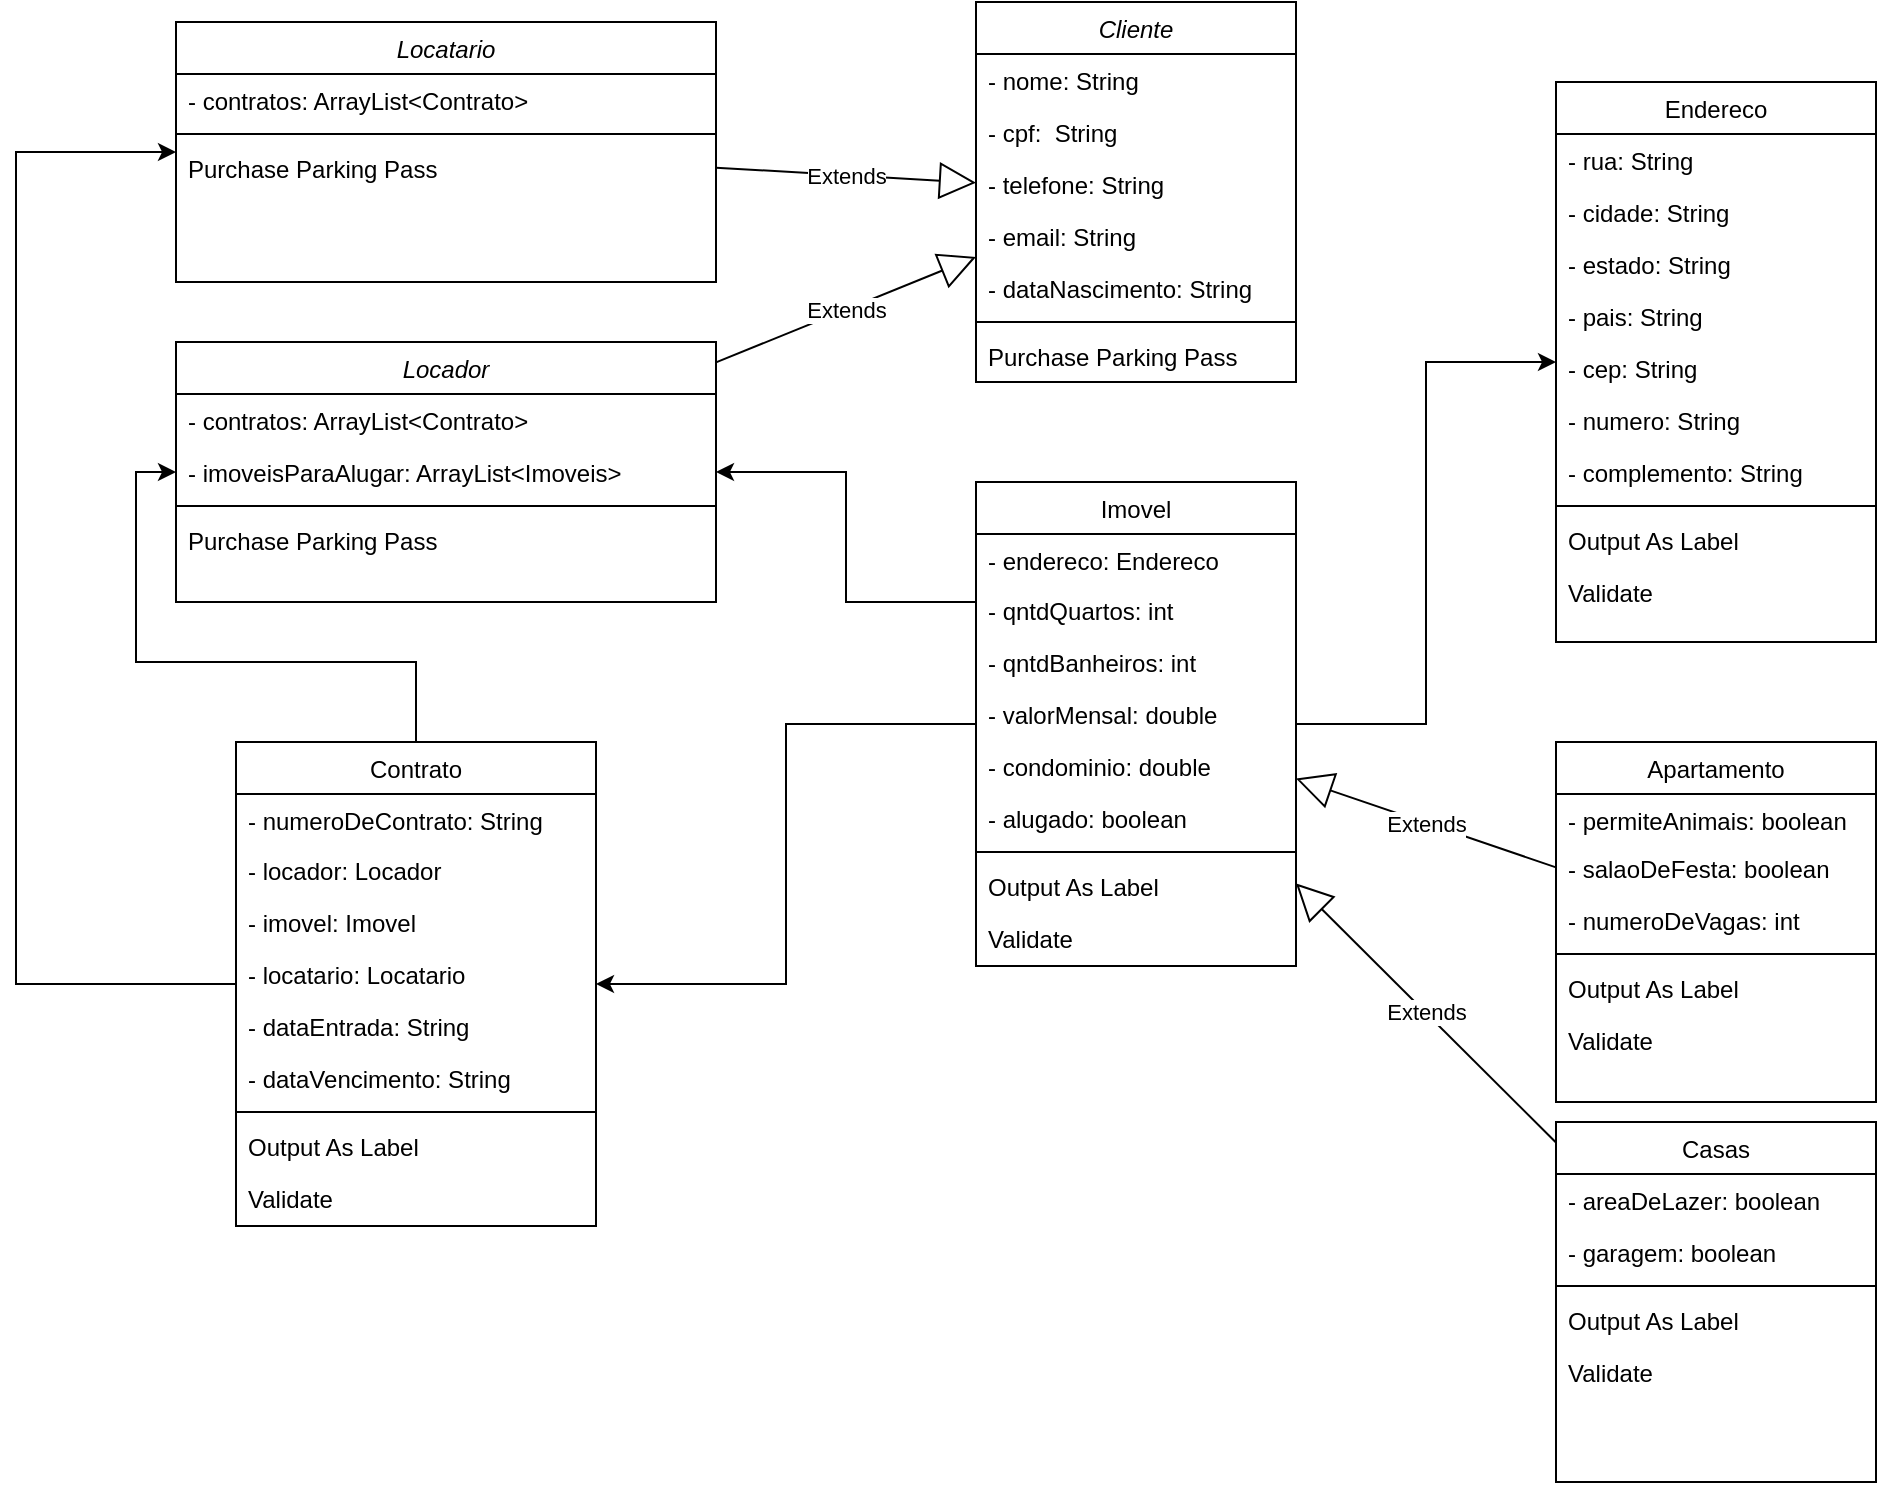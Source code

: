 <mxfile version="20.4.0" type="github">
  <diagram id="C5RBs43oDa-KdzZeNtuy" name="Page-1">
    <mxGraphModel dx="1021" dy="541" grid="1" gridSize="10" guides="1" tooltips="1" connect="1" arrows="1" fold="1" page="1" pageScale="1" pageWidth="2339" pageHeight="3300" math="0" shadow="0">
      <root>
        <mxCell id="WIyWlLk6GJQsqaUBKTNV-0" />
        <mxCell id="WIyWlLk6GJQsqaUBKTNV-1" parent="WIyWlLk6GJQsqaUBKTNV-0" />
        <mxCell id="zkfFHV4jXpPFQw0GAbJ--0" value="Cliente" style="swimlane;fontStyle=2;align=center;verticalAlign=top;childLayout=stackLayout;horizontal=1;startSize=26;horizontalStack=0;resizeParent=1;resizeLast=0;collapsible=1;marginBottom=0;rounded=0;shadow=0;strokeWidth=1;" parent="WIyWlLk6GJQsqaUBKTNV-1" vertex="1">
          <mxGeometry x="1100" y="550" width="160" height="190" as="geometry">
            <mxRectangle x="230" y="140" width="160" height="26" as="alternateBounds" />
          </mxGeometry>
        </mxCell>
        <mxCell id="zkfFHV4jXpPFQw0GAbJ--3" value="- nome: String" style="text;align=left;verticalAlign=top;spacingLeft=4;spacingRight=4;overflow=hidden;rotatable=0;points=[[0,0.5],[1,0.5]];portConstraint=eastwest;rounded=0;shadow=0;html=0;" parent="zkfFHV4jXpPFQw0GAbJ--0" vertex="1">
          <mxGeometry y="26" width="160" height="26" as="geometry" />
        </mxCell>
        <mxCell id="2DvMz8uYJHtaM2HcdKib-11" value="- cpf:  String" style="text;align=left;verticalAlign=top;spacingLeft=4;spacingRight=4;overflow=hidden;rotatable=0;points=[[0,0.5],[1,0.5]];portConstraint=eastwest;rounded=0;shadow=0;html=0;" vertex="1" parent="zkfFHV4jXpPFQw0GAbJ--0">
          <mxGeometry y="52" width="160" height="26" as="geometry" />
        </mxCell>
        <mxCell id="2DvMz8uYJHtaM2HcdKib-13" value="- telefone: String" style="text;align=left;verticalAlign=top;spacingLeft=4;spacingRight=4;overflow=hidden;rotatable=0;points=[[0,0.5],[1,0.5]];portConstraint=eastwest;rounded=0;shadow=0;html=0;" vertex="1" parent="zkfFHV4jXpPFQw0GAbJ--0">
          <mxGeometry y="78" width="160" height="26" as="geometry" />
        </mxCell>
        <mxCell id="2DvMz8uYJHtaM2HcdKib-14" value="- email: String" style="text;align=left;verticalAlign=top;spacingLeft=4;spacingRight=4;overflow=hidden;rotatable=0;points=[[0,0.5],[1,0.5]];portConstraint=eastwest;rounded=0;shadow=0;html=0;" vertex="1" parent="zkfFHV4jXpPFQw0GAbJ--0">
          <mxGeometry y="104" width="160" height="26" as="geometry" />
        </mxCell>
        <mxCell id="2DvMz8uYJHtaM2HcdKib-15" value="- dataNascimento: String" style="text;align=left;verticalAlign=top;spacingLeft=4;spacingRight=4;overflow=hidden;rotatable=0;points=[[0,0.5],[1,0.5]];portConstraint=eastwest;rounded=0;shadow=0;html=0;" vertex="1" parent="zkfFHV4jXpPFQw0GAbJ--0">
          <mxGeometry y="130" width="160" height="26" as="geometry" />
        </mxCell>
        <mxCell id="zkfFHV4jXpPFQw0GAbJ--4" value="" style="line;html=1;strokeWidth=1;align=left;verticalAlign=middle;spacingTop=-1;spacingLeft=3;spacingRight=3;rotatable=0;labelPosition=right;points=[];portConstraint=eastwest;" parent="zkfFHV4jXpPFQw0GAbJ--0" vertex="1">
          <mxGeometry y="156" width="160" height="8" as="geometry" />
        </mxCell>
        <mxCell id="zkfFHV4jXpPFQw0GAbJ--5" value="Purchase Parking Pass" style="text;align=left;verticalAlign=top;spacingLeft=4;spacingRight=4;overflow=hidden;rotatable=0;points=[[0,0.5],[1,0.5]];portConstraint=eastwest;" parent="zkfFHV4jXpPFQw0GAbJ--0" vertex="1">
          <mxGeometry y="164" width="160" height="26" as="geometry" />
        </mxCell>
        <mxCell id="zkfFHV4jXpPFQw0GAbJ--17" value="Endereco" style="swimlane;fontStyle=0;align=center;verticalAlign=top;childLayout=stackLayout;horizontal=1;startSize=26;horizontalStack=0;resizeParent=1;resizeLast=0;collapsible=1;marginBottom=0;rounded=0;shadow=0;strokeWidth=1;" parent="WIyWlLk6GJQsqaUBKTNV-1" vertex="1">
          <mxGeometry x="1390" y="590" width="160" height="280" as="geometry">
            <mxRectangle x="550" y="140" width="160" height="26" as="alternateBounds" />
          </mxGeometry>
        </mxCell>
        <mxCell id="zkfFHV4jXpPFQw0GAbJ--18" value="- rua: String" style="text;align=left;verticalAlign=top;spacingLeft=4;spacingRight=4;overflow=hidden;rotatable=0;points=[[0,0.5],[1,0.5]];portConstraint=eastwest;" parent="zkfFHV4jXpPFQw0GAbJ--17" vertex="1">
          <mxGeometry y="26" width="160" height="26" as="geometry" />
        </mxCell>
        <mxCell id="zkfFHV4jXpPFQw0GAbJ--20" value="- cidade: String" style="text;align=left;verticalAlign=top;spacingLeft=4;spacingRight=4;overflow=hidden;rotatable=0;points=[[0,0.5],[1,0.5]];portConstraint=eastwest;rounded=0;shadow=0;html=0;" parent="zkfFHV4jXpPFQw0GAbJ--17" vertex="1">
          <mxGeometry y="52" width="160" height="26" as="geometry" />
        </mxCell>
        <mxCell id="zkfFHV4jXpPFQw0GAbJ--21" value="- estado: String" style="text;align=left;verticalAlign=top;spacingLeft=4;spacingRight=4;overflow=hidden;rotatable=0;points=[[0,0.5],[1,0.5]];portConstraint=eastwest;rounded=0;shadow=0;html=0;" parent="zkfFHV4jXpPFQw0GAbJ--17" vertex="1">
          <mxGeometry y="78" width="160" height="26" as="geometry" />
        </mxCell>
        <mxCell id="zkfFHV4jXpPFQw0GAbJ--22" value="- pais: String&#xa;" style="text;align=left;verticalAlign=top;spacingLeft=4;spacingRight=4;overflow=hidden;rotatable=0;points=[[0,0.5],[1,0.5]];portConstraint=eastwest;rounded=0;shadow=0;html=0;" parent="zkfFHV4jXpPFQw0GAbJ--17" vertex="1">
          <mxGeometry y="104" width="160" height="26" as="geometry" />
        </mxCell>
        <mxCell id="2DvMz8uYJHtaM2HcdKib-8" value="- cep: String&#xa;" style="text;align=left;verticalAlign=top;spacingLeft=4;spacingRight=4;overflow=hidden;rotatable=0;points=[[0,0.5],[1,0.5]];portConstraint=eastwest;rounded=0;shadow=0;html=0;" vertex="1" parent="zkfFHV4jXpPFQw0GAbJ--17">
          <mxGeometry y="130" width="160" height="26" as="geometry" />
        </mxCell>
        <mxCell id="2DvMz8uYJHtaM2HcdKib-9" value="- numero: String" style="text;align=left;verticalAlign=top;spacingLeft=4;spacingRight=4;overflow=hidden;rotatable=0;points=[[0,0.5],[1,0.5]];portConstraint=eastwest;rounded=0;shadow=0;html=0;" vertex="1" parent="zkfFHV4jXpPFQw0GAbJ--17">
          <mxGeometry y="156" width="160" height="26" as="geometry" />
        </mxCell>
        <mxCell id="2DvMz8uYJHtaM2HcdKib-10" value="- complemento: String" style="text;align=left;verticalAlign=top;spacingLeft=4;spacingRight=4;overflow=hidden;rotatable=0;points=[[0,0.5],[1,0.5]];portConstraint=eastwest;rounded=0;shadow=0;html=0;" vertex="1" parent="zkfFHV4jXpPFQw0GAbJ--17">
          <mxGeometry y="182" width="160" height="26" as="geometry" />
        </mxCell>
        <mxCell id="zkfFHV4jXpPFQw0GAbJ--23" value="" style="line;html=1;strokeWidth=1;align=left;verticalAlign=middle;spacingTop=-1;spacingLeft=3;spacingRight=3;rotatable=0;labelPosition=right;points=[];portConstraint=eastwest;" parent="zkfFHV4jXpPFQw0GAbJ--17" vertex="1">
          <mxGeometry y="208" width="160" height="8" as="geometry" />
        </mxCell>
        <mxCell id="zkfFHV4jXpPFQw0GAbJ--25" value="Output As Label" style="text;align=left;verticalAlign=top;spacingLeft=4;spacingRight=4;overflow=hidden;rotatable=0;points=[[0,0.5],[1,0.5]];portConstraint=eastwest;" parent="zkfFHV4jXpPFQw0GAbJ--17" vertex="1">
          <mxGeometry y="216" width="160" height="26" as="geometry" />
        </mxCell>
        <mxCell id="zkfFHV4jXpPFQw0GAbJ--24" value="Validate" style="text;align=left;verticalAlign=top;spacingLeft=4;spacingRight=4;overflow=hidden;rotatable=0;points=[[0,0.5],[1,0.5]];portConstraint=eastwest;" parent="zkfFHV4jXpPFQw0GAbJ--17" vertex="1">
          <mxGeometry y="242" width="160" height="26" as="geometry" />
        </mxCell>
        <mxCell id="2DvMz8uYJHtaM2HcdKib-17" value="Locador" style="swimlane;fontStyle=2;align=center;verticalAlign=top;childLayout=stackLayout;horizontal=1;startSize=26;horizontalStack=0;resizeParent=1;resizeLast=0;collapsible=1;marginBottom=0;rounded=0;shadow=0;strokeWidth=1;" vertex="1" parent="WIyWlLk6GJQsqaUBKTNV-1">
          <mxGeometry x="700" y="720" width="270" height="130" as="geometry">
            <mxRectangle x="230" y="140" width="160" height="26" as="alternateBounds" />
          </mxGeometry>
        </mxCell>
        <mxCell id="2DvMz8uYJHtaM2HcdKib-19" value="- contratos: ArrayList&lt;Contrato&gt;" style="text;align=left;verticalAlign=top;spacingLeft=4;spacingRight=4;overflow=hidden;rotatable=0;points=[[0,0.5],[1,0.5]];portConstraint=eastwest;rounded=0;shadow=0;html=0;" vertex="1" parent="2DvMz8uYJHtaM2HcdKib-17">
          <mxGeometry y="26" width="270" height="26" as="geometry" />
        </mxCell>
        <mxCell id="2DvMz8uYJHtaM2HcdKib-20" value="- imoveisParaAlugar: ArrayList&lt;Imoveis&gt;" style="text;align=left;verticalAlign=top;spacingLeft=4;spacingRight=4;overflow=hidden;rotatable=0;points=[[0,0.5],[1,0.5]];portConstraint=eastwest;rounded=0;shadow=0;html=0;" vertex="1" parent="2DvMz8uYJHtaM2HcdKib-17">
          <mxGeometry y="52" width="270" height="26" as="geometry" />
        </mxCell>
        <mxCell id="2DvMz8uYJHtaM2HcdKib-23" value="" style="line;html=1;strokeWidth=1;align=left;verticalAlign=middle;spacingTop=-1;spacingLeft=3;spacingRight=3;rotatable=0;labelPosition=right;points=[];portConstraint=eastwest;" vertex="1" parent="2DvMz8uYJHtaM2HcdKib-17">
          <mxGeometry y="78" width="270" height="8" as="geometry" />
        </mxCell>
        <mxCell id="2DvMz8uYJHtaM2HcdKib-24" value="Purchase Parking Pass" style="text;align=left;verticalAlign=top;spacingLeft=4;spacingRight=4;overflow=hidden;rotatable=0;points=[[0,0.5],[1,0.5]];portConstraint=eastwest;" vertex="1" parent="2DvMz8uYJHtaM2HcdKib-17">
          <mxGeometry y="86" width="270" height="26" as="geometry" />
        </mxCell>
        <mxCell id="2DvMz8uYJHtaM2HcdKib-27" value="Locatario" style="swimlane;fontStyle=2;align=center;verticalAlign=top;childLayout=stackLayout;horizontal=1;startSize=26;horizontalStack=0;resizeParent=1;resizeLast=0;collapsible=1;marginBottom=0;rounded=0;shadow=0;strokeWidth=1;" vertex="1" parent="WIyWlLk6GJQsqaUBKTNV-1">
          <mxGeometry x="700" y="560" width="270" height="130" as="geometry">
            <mxRectangle x="230" y="140" width="160" height="26" as="alternateBounds" />
          </mxGeometry>
        </mxCell>
        <mxCell id="2DvMz8uYJHtaM2HcdKib-28" value="- contratos: ArrayList&lt;Contrato&gt;" style="text;align=left;verticalAlign=top;spacingLeft=4;spacingRight=4;overflow=hidden;rotatable=0;points=[[0,0.5],[1,0.5]];portConstraint=eastwest;rounded=0;shadow=0;html=0;" vertex="1" parent="2DvMz8uYJHtaM2HcdKib-27">
          <mxGeometry y="26" width="270" height="26" as="geometry" />
        </mxCell>
        <mxCell id="2DvMz8uYJHtaM2HcdKib-30" value="" style="line;html=1;strokeWidth=1;align=left;verticalAlign=middle;spacingTop=-1;spacingLeft=3;spacingRight=3;rotatable=0;labelPosition=right;points=[];portConstraint=eastwest;" vertex="1" parent="2DvMz8uYJHtaM2HcdKib-27">
          <mxGeometry y="52" width="270" height="8" as="geometry" />
        </mxCell>
        <mxCell id="2DvMz8uYJHtaM2HcdKib-31" value="Purchase Parking Pass" style="text;align=left;verticalAlign=top;spacingLeft=4;spacingRight=4;overflow=hidden;rotatable=0;points=[[0,0.5],[1,0.5]];portConstraint=eastwest;" vertex="1" parent="2DvMz8uYJHtaM2HcdKib-27">
          <mxGeometry y="60" width="270" height="26" as="geometry" />
        </mxCell>
        <mxCell id="2DvMz8uYJHtaM2HcdKib-42" value="Extends" style="endArrow=block;endSize=16;endFill=0;html=1;rounded=0;" edge="1" parent="WIyWlLk6GJQsqaUBKTNV-1" source="2DvMz8uYJHtaM2HcdKib-17" target="zkfFHV4jXpPFQw0GAbJ--0">
          <mxGeometry width="160" relative="1" as="geometry">
            <mxPoint x="880" y="640" as="sourcePoint" />
            <mxPoint x="1040" y="640" as="targetPoint" />
          </mxGeometry>
        </mxCell>
        <mxCell id="2DvMz8uYJHtaM2HcdKib-44" value="Extends" style="endArrow=block;endSize=16;endFill=0;html=1;rounded=0;" edge="1" parent="WIyWlLk6GJQsqaUBKTNV-1" source="2DvMz8uYJHtaM2HcdKib-27" target="zkfFHV4jXpPFQw0GAbJ--0">
          <mxGeometry width="160" relative="1" as="geometry">
            <mxPoint x="920" y="688.333" as="sourcePoint" />
            <mxPoint x="1110" y="664.877" as="targetPoint" />
          </mxGeometry>
        </mxCell>
        <mxCell id="2DvMz8uYJHtaM2HcdKib-64" value="Apartamento" style="swimlane;fontStyle=0;align=center;verticalAlign=top;childLayout=stackLayout;horizontal=1;startSize=26;horizontalStack=0;resizeParent=1;resizeLast=0;collapsible=1;marginBottom=0;rounded=0;shadow=0;strokeWidth=1;" vertex="1" parent="WIyWlLk6GJQsqaUBKTNV-1">
          <mxGeometry x="1390" y="920" width="160" height="180" as="geometry">
            <mxRectangle x="550" y="140" width="160" height="26" as="alternateBounds" />
          </mxGeometry>
        </mxCell>
        <mxCell id="2DvMz8uYJHtaM2HcdKib-65" value="- permiteAnimais: boolean" style="text;align=left;verticalAlign=top;spacingLeft=4;spacingRight=4;overflow=hidden;rotatable=0;points=[[0,0.5],[1,0.5]];portConstraint=eastwest;" vertex="1" parent="2DvMz8uYJHtaM2HcdKib-64">
          <mxGeometry y="26" width="160" height="24" as="geometry" />
        </mxCell>
        <mxCell id="2DvMz8uYJHtaM2HcdKib-66" value="- salaoDeFesta: boolean" style="text;align=left;verticalAlign=top;spacingLeft=4;spacingRight=4;overflow=hidden;rotatable=0;points=[[0,0.5],[1,0.5]];portConstraint=eastwest;rounded=0;shadow=0;html=0;" vertex="1" parent="2DvMz8uYJHtaM2HcdKib-64">
          <mxGeometry y="50" width="160" height="26" as="geometry" />
        </mxCell>
        <mxCell id="2DvMz8uYJHtaM2HcdKib-67" value="- numeroDeVagas: int" style="text;align=left;verticalAlign=top;spacingLeft=4;spacingRight=4;overflow=hidden;rotatable=0;points=[[0,0.5],[1,0.5]];portConstraint=eastwest;rounded=0;shadow=0;html=0;" vertex="1" parent="2DvMz8uYJHtaM2HcdKib-64">
          <mxGeometry y="76" width="160" height="26" as="geometry" />
        </mxCell>
        <mxCell id="2DvMz8uYJHtaM2HcdKib-72" value="" style="line;html=1;strokeWidth=1;align=left;verticalAlign=middle;spacingTop=-1;spacingLeft=3;spacingRight=3;rotatable=0;labelPosition=right;points=[];portConstraint=eastwest;" vertex="1" parent="2DvMz8uYJHtaM2HcdKib-64">
          <mxGeometry y="102" width="160" height="8" as="geometry" />
        </mxCell>
        <mxCell id="2DvMz8uYJHtaM2HcdKib-73" value="Output As Label" style="text;align=left;verticalAlign=top;spacingLeft=4;spacingRight=4;overflow=hidden;rotatable=0;points=[[0,0.5],[1,0.5]];portConstraint=eastwest;" vertex="1" parent="2DvMz8uYJHtaM2HcdKib-64">
          <mxGeometry y="110" width="160" height="26" as="geometry" />
        </mxCell>
        <mxCell id="2DvMz8uYJHtaM2HcdKib-74" value="Validate" style="text;align=left;verticalAlign=top;spacingLeft=4;spacingRight=4;overflow=hidden;rotatable=0;points=[[0,0.5],[1,0.5]];portConstraint=eastwest;" vertex="1" parent="2DvMz8uYJHtaM2HcdKib-64">
          <mxGeometry y="136" width="160" height="26" as="geometry" />
        </mxCell>
        <mxCell id="2DvMz8uYJHtaM2HcdKib-77" value="Casas" style="swimlane;fontStyle=0;align=center;verticalAlign=top;childLayout=stackLayout;horizontal=1;startSize=26;horizontalStack=0;resizeParent=1;resizeLast=0;collapsible=1;marginBottom=0;rounded=0;shadow=0;strokeWidth=1;" vertex="1" parent="WIyWlLk6GJQsqaUBKTNV-1">
          <mxGeometry x="1390" y="1110" width="160" height="180" as="geometry">
            <mxRectangle x="550" y="140" width="160" height="26" as="alternateBounds" />
          </mxGeometry>
        </mxCell>
        <mxCell id="2DvMz8uYJHtaM2HcdKib-79" value="- areaDeLazer: boolean" style="text;align=left;verticalAlign=top;spacingLeft=4;spacingRight=4;overflow=hidden;rotatable=0;points=[[0,0.5],[1,0.5]];portConstraint=eastwest;rounded=0;shadow=0;html=0;" vertex="1" parent="2DvMz8uYJHtaM2HcdKib-77">
          <mxGeometry y="26" width="160" height="26" as="geometry" />
        </mxCell>
        <mxCell id="2DvMz8uYJHtaM2HcdKib-80" value="- garagem: boolean" style="text;align=left;verticalAlign=top;spacingLeft=4;spacingRight=4;overflow=hidden;rotatable=0;points=[[0,0.5],[1,0.5]];portConstraint=eastwest;rounded=0;shadow=0;html=0;" vertex="1" parent="2DvMz8uYJHtaM2HcdKib-77">
          <mxGeometry y="52" width="160" height="26" as="geometry" />
        </mxCell>
        <mxCell id="2DvMz8uYJHtaM2HcdKib-81" value="" style="line;html=1;strokeWidth=1;align=left;verticalAlign=middle;spacingTop=-1;spacingLeft=3;spacingRight=3;rotatable=0;labelPosition=right;points=[];portConstraint=eastwest;" vertex="1" parent="2DvMz8uYJHtaM2HcdKib-77">
          <mxGeometry y="78" width="160" height="8" as="geometry" />
        </mxCell>
        <mxCell id="2DvMz8uYJHtaM2HcdKib-82" value="Output As Label" style="text;align=left;verticalAlign=top;spacingLeft=4;spacingRight=4;overflow=hidden;rotatable=0;points=[[0,0.5],[1,0.5]];portConstraint=eastwest;" vertex="1" parent="2DvMz8uYJHtaM2HcdKib-77">
          <mxGeometry y="86" width="160" height="26" as="geometry" />
        </mxCell>
        <mxCell id="2DvMz8uYJHtaM2HcdKib-83" value="Validate" style="text;align=left;verticalAlign=top;spacingLeft=4;spacingRight=4;overflow=hidden;rotatable=0;points=[[0,0.5],[1,0.5]];portConstraint=eastwest;" vertex="1" parent="2DvMz8uYJHtaM2HcdKib-77">
          <mxGeometry y="112" width="160" height="26" as="geometry" />
        </mxCell>
        <mxCell id="2DvMz8uYJHtaM2HcdKib-99" style="edgeStyle=orthogonalEdgeStyle;rounded=0;orthogonalLoop=1;jettySize=auto;html=1;" edge="1" parent="WIyWlLk6GJQsqaUBKTNV-1" source="2DvMz8uYJHtaM2HcdKib-85" target="zkfFHV4jXpPFQw0GAbJ--17">
          <mxGeometry relative="1" as="geometry" />
        </mxCell>
        <mxCell id="2DvMz8uYJHtaM2HcdKib-102" style="edgeStyle=orthogonalEdgeStyle;rounded=0;orthogonalLoop=1;jettySize=auto;html=1;" edge="1" parent="WIyWlLk6GJQsqaUBKTNV-1" source="2DvMz8uYJHtaM2HcdKib-85" target="2DvMz8uYJHtaM2HcdKib-17">
          <mxGeometry relative="1" as="geometry">
            <Array as="points">
              <mxPoint x="1035" y="850" />
              <mxPoint x="1035" y="785" />
            </Array>
          </mxGeometry>
        </mxCell>
        <mxCell id="2DvMz8uYJHtaM2HcdKib-116" style="edgeStyle=orthogonalEdgeStyle;rounded=0;orthogonalLoop=1;jettySize=auto;html=1;" edge="1" parent="WIyWlLk6GJQsqaUBKTNV-1" source="2DvMz8uYJHtaM2HcdKib-85" target="2DvMz8uYJHtaM2HcdKib-103">
          <mxGeometry relative="1" as="geometry" />
        </mxCell>
        <mxCell id="2DvMz8uYJHtaM2HcdKib-85" value="Imovel" style="swimlane;fontStyle=0;align=center;verticalAlign=top;childLayout=stackLayout;horizontal=1;startSize=26;horizontalStack=0;resizeParent=1;resizeLast=0;collapsible=1;marginBottom=0;rounded=0;shadow=0;strokeWidth=1;" vertex="1" parent="WIyWlLk6GJQsqaUBKTNV-1">
          <mxGeometry x="1100" y="790" width="160" height="242" as="geometry">
            <mxRectangle x="550" y="140" width="160" height="26" as="alternateBounds" />
          </mxGeometry>
        </mxCell>
        <mxCell id="2DvMz8uYJHtaM2HcdKib-100" value="- endereco: Endereco" style="text;align=left;verticalAlign=top;spacingLeft=4;spacingRight=4;overflow=hidden;rotatable=0;points=[[0,0.5],[1,0.5]];portConstraint=eastwest;rounded=0;shadow=0;html=0;" vertex="1" parent="2DvMz8uYJHtaM2HcdKib-85">
          <mxGeometry y="26" width="160" height="25" as="geometry" />
        </mxCell>
        <mxCell id="2DvMz8uYJHtaM2HcdKib-86" value="- qntdQuartos: int" style="text;align=left;verticalAlign=top;spacingLeft=4;spacingRight=4;overflow=hidden;rotatable=0;points=[[0,0.5],[1,0.5]];portConstraint=eastwest;rounded=0;shadow=0;html=0;" vertex="1" parent="2DvMz8uYJHtaM2HcdKib-85">
          <mxGeometry y="51" width="160" height="26" as="geometry" />
        </mxCell>
        <mxCell id="2DvMz8uYJHtaM2HcdKib-87" value="- qntdBanheiros: int" style="text;align=left;verticalAlign=top;spacingLeft=4;spacingRight=4;overflow=hidden;rotatable=0;points=[[0,0.5],[1,0.5]];portConstraint=eastwest;rounded=0;shadow=0;html=0;" vertex="1" parent="2DvMz8uYJHtaM2HcdKib-85">
          <mxGeometry y="77" width="160" height="26" as="geometry" />
        </mxCell>
        <mxCell id="2DvMz8uYJHtaM2HcdKib-93" value="- valorMensal: double" style="text;align=left;verticalAlign=top;spacingLeft=4;spacingRight=4;overflow=hidden;rotatable=0;points=[[0,0.5],[1,0.5]];portConstraint=eastwest;rounded=0;shadow=0;html=0;" vertex="1" parent="2DvMz8uYJHtaM2HcdKib-85">
          <mxGeometry y="103" width="160" height="26" as="geometry" />
        </mxCell>
        <mxCell id="2DvMz8uYJHtaM2HcdKib-97" value="- condominio: double" style="text;align=left;verticalAlign=top;spacingLeft=4;spacingRight=4;overflow=hidden;rotatable=0;points=[[0,0.5],[1,0.5]];portConstraint=eastwest;rounded=0;shadow=0;html=0;" vertex="1" parent="2DvMz8uYJHtaM2HcdKib-85">
          <mxGeometry y="129" width="160" height="26" as="geometry" />
        </mxCell>
        <mxCell id="2DvMz8uYJHtaM2HcdKib-98" value="- alugado: boolean" style="text;align=left;verticalAlign=top;spacingLeft=4;spacingRight=4;overflow=hidden;rotatable=0;points=[[0,0.5],[1,0.5]];portConstraint=eastwest;rounded=0;shadow=0;html=0;" vertex="1" parent="2DvMz8uYJHtaM2HcdKib-85">
          <mxGeometry y="155" width="160" height="26" as="geometry" />
        </mxCell>
        <mxCell id="2DvMz8uYJHtaM2HcdKib-88" value="" style="line;html=1;strokeWidth=1;align=left;verticalAlign=middle;spacingTop=-1;spacingLeft=3;spacingRight=3;rotatable=0;labelPosition=right;points=[];portConstraint=eastwest;" vertex="1" parent="2DvMz8uYJHtaM2HcdKib-85">
          <mxGeometry y="181" width="160" height="8" as="geometry" />
        </mxCell>
        <mxCell id="2DvMz8uYJHtaM2HcdKib-89" value="Output As Label" style="text;align=left;verticalAlign=top;spacingLeft=4;spacingRight=4;overflow=hidden;rotatable=0;points=[[0,0.5],[1,0.5]];portConstraint=eastwest;" vertex="1" parent="2DvMz8uYJHtaM2HcdKib-85">
          <mxGeometry y="189" width="160" height="26" as="geometry" />
        </mxCell>
        <mxCell id="2DvMz8uYJHtaM2HcdKib-90" value="Validate" style="text;align=left;verticalAlign=top;spacingLeft=4;spacingRight=4;overflow=hidden;rotatable=0;points=[[0,0.5],[1,0.5]];portConstraint=eastwest;" vertex="1" parent="2DvMz8uYJHtaM2HcdKib-85">
          <mxGeometry y="215" width="160" height="26" as="geometry" />
        </mxCell>
        <mxCell id="2DvMz8uYJHtaM2HcdKib-95" value="Extends" style="endArrow=block;endSize=16;endFill=0;html=1;rounded=0;" edge="1" parent="WIyWlLk6GJQsqaUBKTNV-1" source="2DvMz8uYJHtaM2HcdKib-64" target="2DvMz8uYJHtaM2HcdKib-85">
          <mxGeometry width="160" relative="1" as="geometry">
            <mxPoint x="1300" y="969.996" as="sourcePoint" />
            <mxPoint x="1470" y="912.593" as="targetPoint" />
          </mxGeometry>
        </mxCell>
        <mxCell id="2DvMz8uYJHtaM2HcdKib-96" value="Extends" style="endArrow=block;endSize=16;endFill=0;html=1;rounded=0;" edge="1" parent="WIyWlLk6GJQsqaUBKTNV-1" source="2DvMz8uYJHtaM2HcdKib-77" target="2DvMz8uYJHtaM2HcdKib-85">
          <mxGeometry width="160" relative="1" as="geometry">
            <mxPoint x="1490" y="1015.263" as="sourcePoint" />
            <mxPoint x="1270" y="919.737" as="targetPoint" />
          </mxGeometry>
        </mxCell>
        <mxCell id="2DvMz8uYJHtaM2HcdKib-114" style="edgeStyle=orthogonalEdgeStyle;rounded=0;orthogonalLoop=1;jettySize=auto;html=1;" edge="1" parent="WIyWlLk6GJQsqaUBKTNV-1" source="2DvMz8uYJHtaM2HcdKib-103" target="2DvMz8uYJHtaM2HcdKib-17">
          <mxGeometry relative="1" as="geometry">
            <Array as="points">
              <mxPoint x="820" y="880" />
              <mxPoint x="680" y="880" />
              <mxPoint x="680" y="785" />
            </Array>
          </mxGeometry>
        </mxCell>
        <mxCell id="2DvMz8uYJHtaM2HcdKib-115" style="edgeStyle=orthogonalEdgeStyle;rounded=0;orthogonalLoop=1;jettySize=auto;html=1;" edge="1" parent="WIyWlLk6GJQsqaUBKTNV-1" source="2DvMz8uYJHtaM2HcdKib-103" target="2DvMz8uYJHtaM2HcdKib-27">
          <mxGeometry relative="1" as="geometry">
            <Array as="points">
              <mxPoint x="620" y="1041" />
              <mxPoint x="620" y="625" />
            </Array>
          </mxGeometry>
        </mxCell>
        <mxCell id="2DvMz8uYJHtaM2HcdKib-103" value="Contrato" style="swimlane;fontStyle=0;align=center;verticalAlign=top;childLayout=stackLayout;horizontal=1;startSize=26;horizontalStack=0;resizeParent=1;resizeLast=0;collapsible=1;marginBottom=0;rounded=0;shadow=0;strokeWidth=1;" vertex="1" parent="WIyWlLk6GJQsqaUBKTNV-1">
          <mxGeometry x="730" y="920" width="180" height="242" as="geometry">
            <mxRectangle x="550" y="140" width="160" height="26" as="alternateBounds" />
          </mxGeometry>
        </mxCell>
        <mxCell id="2DvMz8uYJHtaM2HcdKib-104" value="- numeroDeContrato: String" style="text;align=left;verticalAlign=top;spacingLeft=4;spacingRight=4;overflow=hidden;rotatable=0;points=[[0,0.5],[1,0.5]];portConstraint=eastwest;rounded=0;shadow=0;html=0;" vertex="1" parent="2DvMz8uYJHtaM2HcdKib-103">
          <mxGeometry y="26" width="180" height="25" as="geometry" />
        </mxCell>
        <mxCell id="2DvMz8uYJHtaM2HcdKib-105" value="- locador: Locador" style="text;align=left;verticalAlign=top;spacingLeft=4;spacingRight=4;overflow=hidden;rotatable=0;points=[[0,0.5],[1,0.5]];portConstraint=eastwest;rounded=0;shadow=0;html=0;" vertex="1" parent="2DvMz8uYJHtaM2HcdKib-103">
          <mxGeometry y="51" width="180" height="26" as="geometry" />
        </mxCell>
        <mxCell id="2DvMz8uYJHtaM2HcdKib-113" value="- imovel: Imovel" style="text;align=left;verticalAlign=top;spacingLeft=4;spacingRight=4;overflow=hidden;rotatable=0;points=[[0,0.5],[1,0.5]];portConstraint=eastwest;rounded=0;shadow=0;html=0;" vertex="1" parent="2DvMz8uYJHtaM2HcdKib-103">
          <mxGeometry y="77" width="180" height="26" as="geometry" />
        </mxCell>
        <mxCell id="2DvMz8uYJHtaM2HcdKib-106" value="- locatario: Locatario" style="text;align=left;verticalAlign=top;spacingLeft=4;spacingRight=4;overflow=hidden;rotatable=0;points=[[0,0.5],[1,0.5]];portConstraint=eastwest;rounded=0;shadow=0;html=0;" vertex="1" parent="2DvMz8uYJHtaM2HcdKib-103">
          <mxGeometry y="103" width="180" height="26" as="geometry" />
        </mxCell>
        <mxCell id="2DvMz8uYJHtaM2HcdKib-108" value="- dataEntrada: String" style="text;align=left;verticalAlign=top;spacingLeft=4;spacingRight=4;overflow=hidden;rotatable=0;points=[[0,0.5],[1,0.5]];portConstraint=eastwest;rounded=0;shadow=0;html=0;" vertex="1" parent="2DvMz8uYJHtaM2HcdKib-103">
          <mxGeometry y="129" width="180" height="26" as="geometry" />
        </mxCell>
        <mxCell id="2DvMz8uYJHtaM2HcdKib-109" value="- dataVencimento: String" style="text;align=left;verticalAlign=top;spacingLeft=4;spacingRight=4;overflow=hidden;rotatable=0;points=[[0,0.5],[1,0.5]];portConstraint=eastwest;rounded=0;shadow=0;html=0;" vertex="1" parent="2DvMz8uYJHtaM2HcdKib-103">
          <mxGeometry y="155" width="180" height="26" as="geometry" />
        </mxCell>
        <mxCell id="2DvMz8uYJHtaM2HcdKib-110" value="" style="line;html=1;strokeWidth=1;align=left;verticalAlign=middle;spacingTop=-1;spacingLeft=3;spacingRight=3;rotatable=0;labelPosition=right;points=[];portConstraint=eastwest;" vertex="1" parent="2DvMz8uYJHtaM2HcdKib-103">
          <mxGeometry y="181" width="180" height="8" as="geometry" />
        </mxCell>
        <mxCell id="2DvMz8uYJHtaM2HcdKib-111" value="Output As Label" style="text;align=left;verticalAlign=top;spacingLeft=4;spacingRight=4;overflow=hidden;rotatable=0;points=[[0,0.5],[1,0.5]];portConstraint=eastwest;" vertex="1" parent="2DvMz8uYJHtaM2HcdKib-103">
          <mxGeometry y="189" width="180" height="26" as="geometry" />
        </mxCell>
        <mxCell id="2DvMz8uYJHtaM2HcdKib-112" value="Validate" style="text;align=left;verticalAlign=top;spacingLeft=4;spacingRight=4;overflow=hidden;rotatable=0;points=[[0,0.5],[1,0.5]];portConstraint=eastwest;" vertex="1" parent="2DvMz8uYJHtaM2HcdKib-103">
          <mxGeometry y="215" width="180" height="26" as="geometry" />
        </mxCell>
      </root>
    </mxGraphModel>
  </diagram>
</mxfile>
